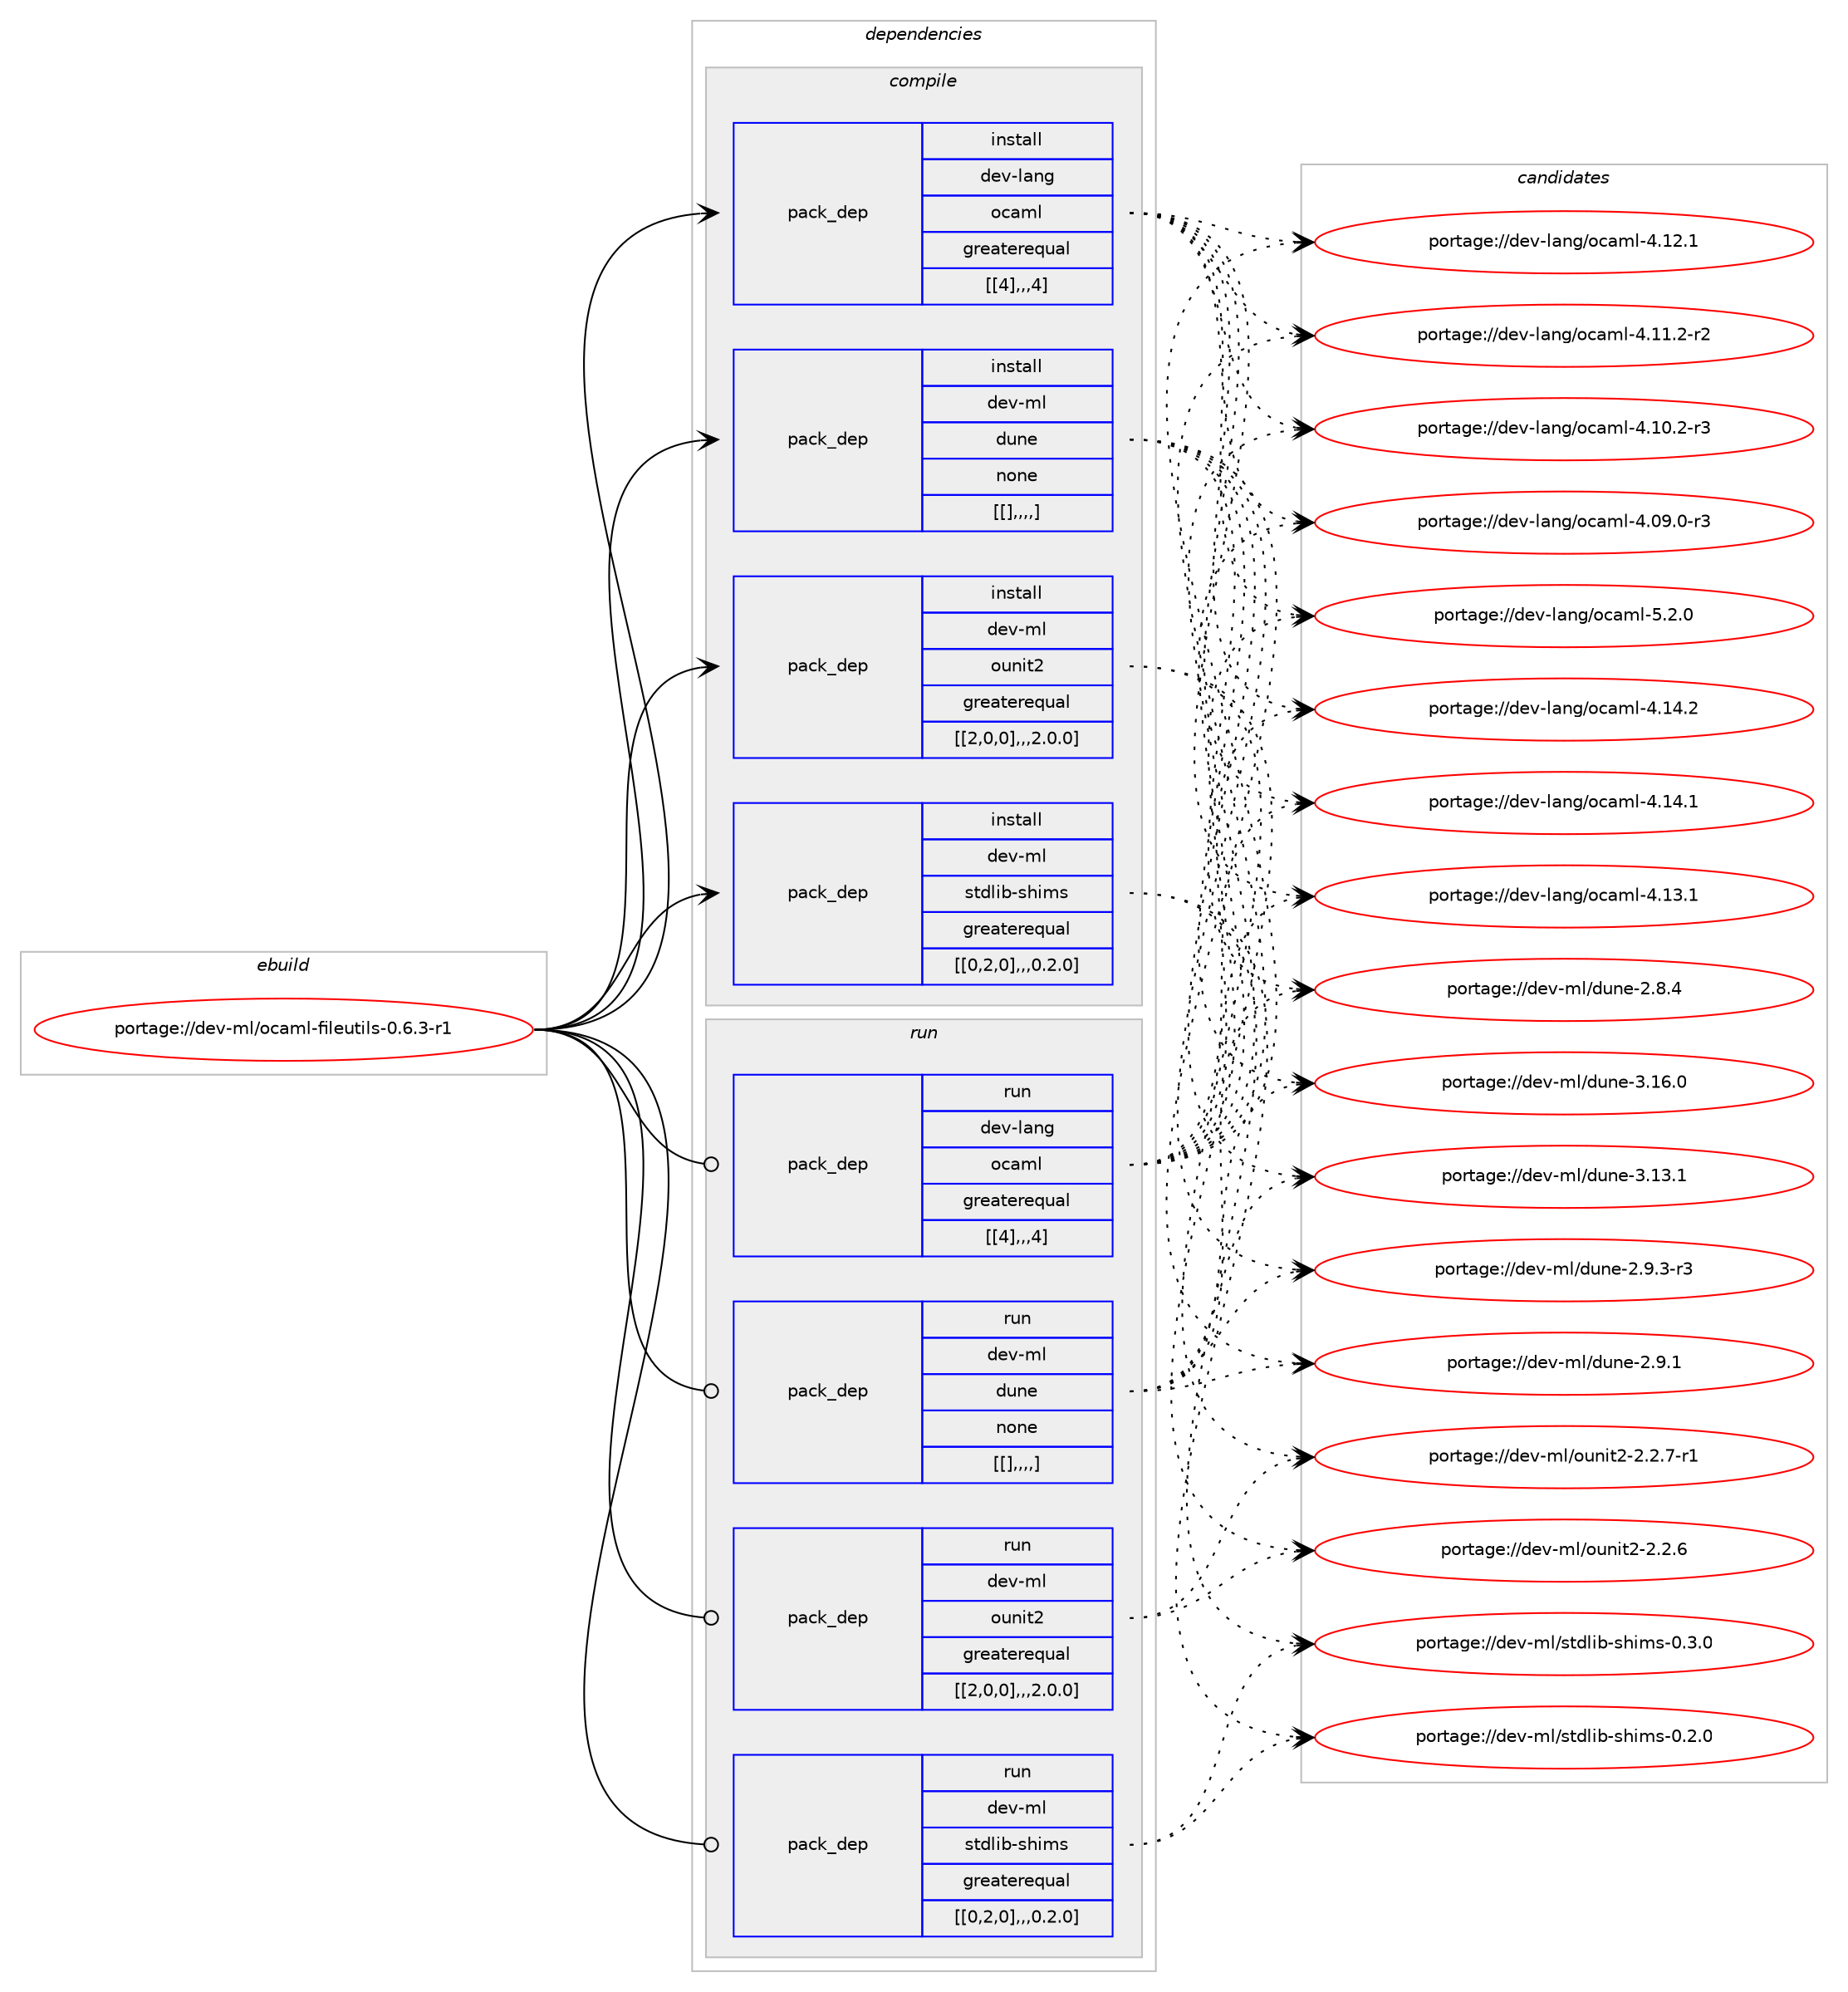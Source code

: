 digraph prolog {

# *************
# Graph options
# *************

newrank=true;
concentrate=true;
compound=true;
graph [rankdir=LR,fontname=Helvetica,fontsize=10,ranksep=1.5];#, ranksep=2.5, nodesep=0.2];
edge  [arrowhead=vee];
node  [fontname=Helvetica,fontsize=10];

# **********
# The ebuild
# **********

subgraph cluster_leftcol {
color=gray;
label=<<i>ebuild</i>>;
id [label="portage://dev-ml/ocaml-fileutils-0.6.3-r1", color=red, width=4, href="../dev-ml/ocaml-fileutils-0.6.3-r1.svg"];
}

# ****************
# The dependencies
# ****************

subgraph cluster_midcol {
color=gray;
label=<<i>dependencies</i>>;
subgraph cluster_compile {
fillcolor="#eeeeee";
style=filled;
label=<<i>compile</i>>;
subgraph pack90555 {
dependency121972 [label=<<TABLE BORDER="0" CELLBORDER="1" CELLSPACING="0" CELLPADDING="4" WIDTH="220"><TR><TD ROWSPAN="6" CELLPADDING="30">pack_dep</TD></TR><TR><TD WIDTH="110">install</TD></TR><TR><TD>dev-lang</TD></TR><TR><TD>ocaml</TD></TR><TR><TD>greaterequal</TD></TR><TR><TD>[[4],,,4]</TD></TR></TABLE>>, shape=none, color=blue];
}
id:e -> dependency121972:w [weight=20,style="solid",arrowhead="vee"];
subgraph pack90556 {
dependency121973 [label=<<TABLE BORDER="0" CELLBORDER="1" CELLSPACING="0" CELLPADDING="4" WIDTH="220"><TR><TD ROWSPAN="6" CELLPADDING="30">pack_dep</TD></TR><TR><TD WIDTH="110">install</TD></TR><TR><TD>dev-ml</TD></TR><TR><TD>dune</TD></TR><TR><TD>none</TD></TR><TR><TD>[[],,,,]</TD></TR></TABLE>>, shape=none, color=blue];
}
id:e -> dependency121973:w [weight=20,style="solid",arrowhead="vee"];
subgraph pack90557 {
dependency121974 [label=<<TABLE BORDER="0" CELLBORDER="1" CELLSPACING="0" CELLPADDING="4" WIDTH="220"><TR><TD ROWSPAN="6" CELLPADDING="30">pack_dep</TD></TR><TR><TD WIDTH="110">install</TD></TR><TR><TD>dev-ml</TD></TR><TR><TD>ounit2</TD></TR><TR><TD>greaterequal</TD></TR><TR><TD>[[2,0,0],,,2.0.0]</TD></TR></TABLE>>, shape=none, color=blue];
}
id:e -> dependency121974:w [weight=20,style="solid",arrowhead="vee"];
subgraph pack90558 {
dependency121975 [label=<<TABLE BORDER="0" CELLBORDER="1" CELLSPACING="0" CELLPADDING="4" WIDTH="220"><TR><TD ROWSPAN="6" CELLPADDING="30">pack_dep</TD></TR><TR><TD WIDTH="110">install</TD></TR><TR><TD>dev-ml</TD></TR><TR><TD>stdlib-shims</TD></TR><TR><TD>greaterequal</TD></TR><TR><TD>[[0,2,0],,,0.2.0]</TD></TR></TABLE>>, shape=none, color=blue];
}
id:e -> dependency121975:w [weight=20,style="solid",arrowhead="vee"];
}
subgraph cluster_compileandrun {
fillcolor="#eeeeee";
style=filled;
label=<<i>compile and run</i>>;
}
subgraph cluster_run {
fillcolor="#eeeeee";
style=filled;
label=<<i>run</i>>;
subgraph pack90559 {
dependency121976 [label=<<TABLE BORDER="0" CELLBORDER="1" CELLSPACING="0" CELLPADDING="4" WIDTH="220"><TR><TD ROWSPAN="6" CELLPADDING="30">pack_dep</TD></TR><TR><TD WIDTH="110">run</TD></TR><TR><TD>dev-lang</TD></TR><TR><TD>ocaml</TD></TR><TR><TD>greaterequal</TD></TR><TR><TD>[[4],,,4]</TD></TR></TABLE>>, shape=none, color=blue];
}
id:e -> dependency121976:w [weight=20,style="solid",arrowhead="odot"];
subgraph pack90560 {
dependency121977 [label=<<TABLE BORDER="0" CELLBORDER="1" CELLSPACING="0" CELLPADDING="4" WIDTH="220"><TR><TD ROWSPAN="6" CELLPADDING="30">pack_dep</TD></TR><TR><TD WIDTH="110">run</TD></TR><TR><TD>dev-ml</TD></TR><TR><TD>dune</TD></TR><TR><TD>none</TD></TR><TR><TD>[[],,,,]</TD></TR></TABLE>>, shape=none, color=blue];
}
id:e -> dependency121977:w [weight=20,style="solid",arrowhead="odot"];
subgraph pack90561 {
dependency121978 [label=<<TABLE BORDER="0" CELLBORDER="1" CELLSPACING="0" CELLPADDING="4" WIDTH="220"><TR><TD ROWSPAN="6" CELLPADDING="30">pack_dep</TD></TR><TR><TD WIDTH="110">run</TD></TR><TR><TD>dev-ml</TD></TR><TR><TD>ounit2</TD></TR><TR><TD>greaterequal</TD></TR><TR><TD>[[2,0,0],,,2.0.0]</TD></TR></TABLE>>, shape=none, color=blue];
}
id:e -> dependency121978:w [weight=20,style="solid",arrowhead="odot"];
subgraph pack90562 {
dependency121979 [label=<<TABLE BORDER="0" CELLBORDER="1" CELLSPACING="0" CELLPADDING="4" WIDTH="220"><TR><TD ROWSPAN="6" CELLPADDING="30">pack_dep</TD></TR><TR><TD WIDTH="110">run</TD></TR><TR><TD>dev-ml</TD></TR><TR><TD>stdlib-shims</TD></TR><TR><TD>greaterequal</TD></TR><TR><TD>[[0,2,0],,,0.2.0]</TD></TR></TABLE>>, shape=none, color=blue];
}
id:e -> dependency121979:w [weight=20,style="solid",arrowhead="odot"];
}
}

# **************
# The candidates
# **************

subgraph cluster_choices {
rank=same;
color=gray;
label=<<i>candidates</i>>;

subgraph choice90555 {
color=black;
nodesep=1;
choice1001011184510897110103471119997109108455346504648 [label="portage://dev-lang/ocaml-5.2.0", color=red, width=4,href="../dev-lang/ocaml-5.2.0.svg"];
choice100101118451089711010347111999710910845524649524650 [label="portage://dev-lang/ocaml-4.14.2", color=red, width=4,href="../dev-lang/ocaml-4.14.2.svg"];
choice100101118451089711010347111999710910845524649524649 [label="portage://dev-lang/ocaml-4.14.1", color=red, width=4,href="../dev-lang/ocaml-4.14.1.svg"];
choice100101118451089711010347111999710910845524649514649 [label="portage://dev-lang/ocaml-4.13.1", color=red, width=4,href="../dev-lang/ocaml-4.13.1.svg"];
choice100101118451089711010347111999710910845524649504649 [label="portage://dev-lang/ocaml-4.12.1", color=red, width=4,href="../dev-lang/ocaml-4.12.1.svg"];
choice1001011184510897110103471119997109108455246494946504511450 [label="portage://dev-lang/ocaml-4.11.2-r2", color=red, width=4,href="../dev-lang/ocaml-4.11.2-r2.svg"];
choice1001011184510897110103471119997109108455246494846504511451 [label="portage://dev-lang/ocaml-4.10.2-r3", color=red, width=4,href="../dev-lang/ocaml-4.10.2-r3.svg"];
choice1001011184510897110103471119997109108455246485746484511451 [label="portage://dev-lang/ocaml-4.09.0-r3", color=red, width=4,href="../dev-lang/ocaml-4.09.0-r3.svg"];
dependency121972:e -> choice1001011184510897110103471119997109108455346504648:w [style=dotted,weight="100"];
dependency121972:e -> choice100101118451089711010347111999710910845524649524650:w [style=dotted,weight="100"];
dependency121972:e -> choice100101118451089711010347111999710910845524649524649:w [style=dotted,weight="100"];
dependency121972:e -> choice100101118451089711010347111999710910845524649514649:w [style=dotted,weight="100"];
dependency121972:e -> choice100101118451089711010347111999710910845524649504649:w [style=dotted,weight="100"];
dependency121972:e -> choice1001011184510897110103471119997109108455246494946504511450:w [style=dotted,weight="100"];
dependency121972:e -> choice1001011184510897110103471119997109108455246494846504511451:w [style=dotted,weight="100"];
dependency121972:e -> choice1001011184510897110103471119997109108455246485746484511451:w [style=dotted,weight="100"];
}
subgraph choice90556 {
color=black;
nodesep=1;
choice100101118451091084710011711010145514649544648 [label="portage://dev-ml/dune-3.16.0", color=red, width=4,href="../dev-ml/dune-3.16.0.svg"];
choice100101118451091084710011711010145514649514649 [label="portage://dev-ml/dune-3.13.1", color=red, width=4,href="../dev-ml/dune-3.13.1.svg"];
choice10010111845109108471001171101014550465746514511451 [label="portage://dev-ml/dune-2.9.3-r3", color=red, width=4,href="../dev-ml/dune-2.9.3-r3.svg"];
choice1001011184510910847100117110101455046574649 [label="portage://dev-ml/dune-2.9.1", color=red, width=4,href="../dev-ml/dune-2.9.1.svg"];
choice1001011184510910847100117110101455046564652 [label="portage://dev-ml/dune-2.8.4", color=red, width=4,href="../dev-ml/dune-2.8.4.svg"];
dependency121973:e -> choice100101118451091084710011711010145514649544648:w [style=dotted,weight="100"];
dependency121973:e -> choice100101118451091084710011711010145514649514649:w [style=dotted,weight="100"];
dependency121973:e -> choice10010111845109108471001171101014550465746514511451:w [style=dotted,weight="100"];
dependency121973:e -> choice1001011184510910847100117110101455046574649:w [style=dotted,weight="100"];
dependency121973:e -> choice1001011184510910847100117110101455046564652:w [style=dotted,weight="100"];
}
subgraph choice90557 {
color=black;
nodesep=1;
choice1001011184510910847111117110105116504550465046554511449 [label="portage://dev-ml/ounit2-2.2.7-r1", color=red, width=4,href="../dev-ml/ounit2-2.2.7-r1.svg"];
choice100101118451091084711111711010511650455046504654 [label="portage://dev-ml/ounit2-2.2.6", color=red, width=4,href="../dev-ml/ounit2-2.2.6.svg"];
dependency121974:e -> choice1001011184510910847111117110105116504550465046554511449:w [style=dotted,weight="100"];
dependency121974:e -> choice100101118451091084711111711010511650455046504654:w [style=dotted,weight="100"];
}
subgraph choice90558 {
color=black;
nodesep=1;
choice10010111845109108471151161001081059845115104105109115454846514648 [label="portage://dev-ml/stdlib-shims-0.3.0", color=red, width=4,href="../dev-ml/stdlib-shims-0.3.0.svg"];
choice10010111845109108471151161001081059845115104105109115454846504648 [label="portage://dev-ml/stdlib-shims-0.2.0", color=red, width=4,href="../dev-ml/stdlib-shims-0.2.0.svg"];
dependency121975:e -> choice10010111845109108471151161001081059845115104105109115454846514648:w [style=dotted,weight="100"];
dependency121975:e -> choice10010111845109108471151161001081059845115104105109115454846504648:w [style=dotted,weight="100"];
}
subgraph choice90559 {
color=black;
nodesep=1;
choice1001011184510897110103471119997109108455346504648 [label="portage://dev-lang/ocaml-5.2.0", color=red, width=4,href="../dev-lang/ocaml-5.2.0.svg"];
choice100101118451089711010347111999710910845524649524650 [label="portage://dev-lang/ocaml-4.14.2", color=red, width=4,href="../dev-lang/ocaml-4.14.2.svg"];
choice100101118451089711010347111999710910845524649524649 [label="portage://dev-lang/ocaml-4.14.1", color=red, width=4,href="../dev-lang/ocaml-4.14.1.svg"];
choice100101118451089711010347111999710910845524649514649 [label="portage://dev-lang/ocaml-4.13.1", color=red, width=4,href="../dev-lang/ocaml-4.13.1.svg"];
choice100101118451089711010347111999710910845524649504649 [label="portage://dev-lang/ocaml-4.12.1", color=red, width=4,href="../dev-lang/ocaml-4.12.1.svg"];
choice1001011184510897110103471119997109108455246494946504511450 [label="portage://dev-lang/ocaml-4.11.2-r2", color=red, width=4,href="../dev-lang/ocaml-4.11.2-r2.svg"];
choice1001011184510897110103471119997109108455246494846504511451 [label="portage://dev-lang/ocaml-4.10.2-r3", color=red, width=4,href="../dev-lang/ocaml-4.10.2-r3.svg"];
choice1001011184510897110103471119997109108455246485746484511451 [label="portage://dev-lang/ocaml-4.09.0-r3", color=red, width=4,href="../dev-lang/ocaml-4.09.0-r3.svg"];
dependency121976:e -> choice1001011184510897110103471119997109108455346504648:w [style=dotted,weight="100"];
dependency121976:e -> choice100101118451089711010347111999710910845524649524650:w [style=dotted,weight="100"];
dependency121976:e -> choice100101118451089711010347111999710910845524649524649:w [style=dotted,weight="100"];
dependency121976:e -> choice100101118451089711010347111999710910845524649514649:w [style=dotted,weight="100"];
dependency121976:e -> choice100101118451089711010347111999710910845524649504649:w [style=dotted,weight="100"];
dependency121976:e -> choice1001011184510897110103471119997109108455246494946504511450:w [style=dotted,weight="100"];
dependency121976:e -> choice1001011184510897110103471119997109108455246494846504511451:w [style=dotted,weight="100"];
dependency121976:e -> choice1001011184510897110103471119997109108455246485746484511451:w [style=dotted,weight="100"];
}
subgraph choice90560 {
color=black;
nodesep=1;
choice100101118451091084710011711010145514649544648 [label="portage://dev-ml/dune-3.16.0", color=red, width=4,href="../dev-ml/dune-3.16.0.svg"];
choice100101118451091084710011711010145514649514649 [label="portage://dev-ml/dune-3.13.1", color=red, width=4,href="../dev-ml/dune-3.13.1.svg"];
choice10010111845109108471001171101014550465746514511451 [label="portage://dev-ml/dune-2.9.3-r3", color=red, width=4,href="../dev-ml/dune-2.9.3-r3.svg"];
choice1001011184510910847100117110101455046574649 [label="portage://dev-ml/dune-2.9.1", color=red, width=4,href="../dev-ml/dune-2.9.1.svg"];
choice1001011184510910847100117110101455046564652 [label="portage://dev-ml/dune-2.8.4", color=red, width=4,href="../dev-ml/dune-2.8.4.svg"];
dependency121977:e -> choice100101118451091084710011711010145514649544648:w [style=dotted,weight="100"];
dependency121977:e -> choice100101118451091084710011711010145514649514649:w [style=dotted,weight="100"];
dependency121977:e -> choice10010111845109108471001171101014550465746514511451:w [style=dotted,weight="100"];
dependency121977:e -> choice1001011184510910847100117110101455046574649:w [style=dotted,weight="100"];
dependency121977:e -> choice1001011184510910847100117110101455046564652:w [style=dotted,weight="100"];
}
subgraph choice90561 {
color=black;
nodesep=1;
choice1001011184510910847111117110105116504550465046554511449 [label="portage://dev-ml/ounit2-2.2.7-r1", color=red, width=4,href="../dev-ml/ounit2-2.2.7-r1.svg"];
choice100101118451091084711111711010511650455046504654 [label="portage://dev-ml/ounit2-2.2.6", color=red, width=4,href="../dev-ml/ounit2-2.2.6.svg"];
dependency121978:e -> choice1001011184510910847111117110105116504550465046554511449:w [style=dotted,weight="100"];
dependency121978:e -> choice100101118451091084711111711010511650455046504654:w [style=dotted,weight="100"];
}
subgraph choice90562 {
color=black;
nodesep=1;
choice10010111845109108471151161001081059845115104105109115454846514648 [label="portage://dev-ml/stdlib-shims-0.3.0", color=red, width=4,href="../dev-ml/stdlib-shims-0.3.0.svg"];
choice10010111845109108471151161001081059845115104105109115454846504648 [label="portage://dev-ml/stdlib-shims-0.2.0", color=red, width=4,href="../dev-ml/stdlib-shims-0.2.0.svg"];
dependency121979:e -> choice10010111845109108471151161001081059845115104105109115454846514648:w [style=dotted,weight="100"];
dependency121979:e -> choice10010111845109108471151161001081059845115104105109115454846504648:w [style=dotted,weight="100"];
}
}

}
